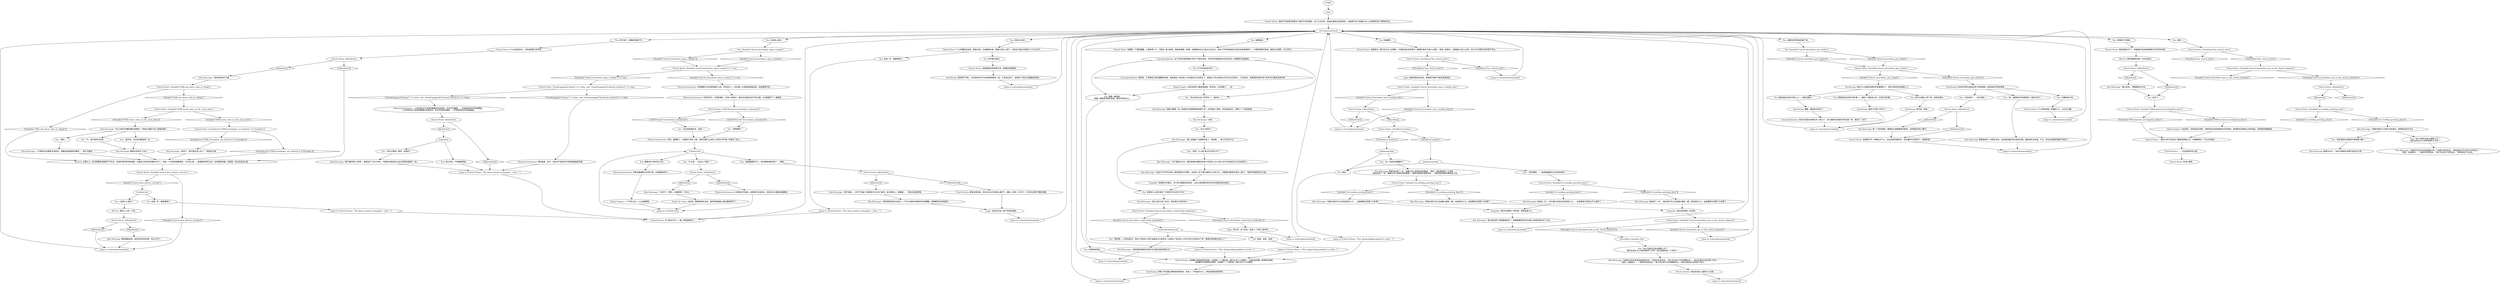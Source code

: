 # ICE / CHURCH DOOR
# Initiating the Get Into The Church TO-DO
# ==================================================
digraph G {
	  0 [label="START"];
	  1 [label="input"];
	  2 [label="Kim Kitsuragi: 警督往后退了一步，望着头顶上若隐若现的教堂。“是的，锐影里面有个工具箱……”\n他往后退了一步，望着头顶上若隐若现的教堂。“看来你是真的很想进去……我的锐影里面的确有些工具。”"];
	  3 [label="Church Doors: IsKimHere()"];
	  4 [label="IsKimHere()", shape=diamond];
	  5 [label="!(IsKimHere())", shape=diamond];
	  6 [label="Church Doors: 两倍于你身高的厚重木门紧闭于你的面前。这个长方形的、被海水侵蚀过的装饰物，与被漫不经心地镶在木头上的挂锁形成了鲜明的对比。"];
	  7 [label="Kim Kitsuragi: “我们再去那个帐篷看看如何？”他朝着教堂旁边的冰面上的破旧帆布点了点头。"];
	  8 [label="You: 把贴纸贴在你的手册*里*——最后一项条目之后，正是它的位置。"];
	  9 [label="Kim Kitsuragi: “没有。”"];
	  10 [label="Interfacing: 感觉很不寻常。300吨的松木严丝合缝地拼接在一起。它也很古老了，是很多个世纪以前雕刻而成的。"];
	  11 [label="Conceptualization: 现在你也是未来部队的一部分了。你以前那本无聊的手册也是一样。霓虹灯，宝贝！"];
	  12 [label="Church Doors: Variable[\"TASK.doomed_investigation_done\"]"];
	  13 [label="Variable[\"TASK.doomed_investigation_done\"]", shape=diamond];
	  14 [label="!(Variable[\"TASK.doomed_investigation_done\"])", shape=diamond];
	  15 [label="Kim Kitsuragi: “我们走吧。”警督朝你点点头。"];
	  16 [label="Physical Instrument: 折断的撬棍裂口非常光滑。尖端直接没有了……"];
	  17 [label="You: 检查螺钉。"];
	  18 [label="Kim Kitsuragi: “你能听见风中传来的低音脉冲吗？”他把手举至耳边。“青少年过失行为的明确符号——就在这里往东去的某个地方。”\n“是的。低音脉冲……”他把手举至耳边。“青少年过失行为的明确符号——就在这里往东去的某个地方。”"];
	  19 [label="Empathy: 他很是为你难过。对于身为警督的他来说，让别人叙述警官考试中的术语相当有失身份。"];
	  20 [label="Jump to: [Church Doors: \"This cheap-looking padlock is sturd...\"]"];
	  21 [label="failpryhub"];
	  22 [label="Shivers: 我的心上有一个洞。"];
	  23 [label="Church Doors: Variable[\"church.churchdoor_open_crowbar\"] == true"];
	  24 [label="Variable[\"church.churchdoor_open_crowbar\"] == true", shape=diamond];
	  25 [label="!(Variable[\"church.churchdoor_open_crowbar\"] == true)", shape=diamond];
	  26 [label="Kim Kitsuragi: “再说了，我们真应该上岛了。”他望向大海。"];
	  27 [label="Church Doors: ……在这座城市的心脏。"];
	  28 [label="Kim Kitsuragi: 警督点点头。“这似乎跟我们的案子毫无无关系。”"];
	  29 [label="Inland Empire: 与此同时，你竖起耳朵倾听，那是来自在劫难逃商业区的回响。那漆黑的走廊和尘封的机械。这种感觉转瞬即逝。"];
	  30 [label="Church Doors: 你看到一个黄色圆圈，上面有两个X，下面有一条大曲线，看起来像是一张嘴。你很确定自己之前从未见过它，但这个符号所描绘的东西已经足够清晰了:一个面带微笑的死者。曲线让它微笑，X让它死亡。"];
	  31 [label="Kim Kitsuragi: “我不知道……你*不*知道？或者我们可以找个新的。我只能带上一根撬棍……”他抬头望向钟塔。"];
	  32 [label="You: 试着完好得将贴纸揭下来。"];
	  33 [label="You: Variable[\"church.churchdoor_got_sticker\"]"];
	  34 [label="Variable[\"church.churchdoor_got_sticker\"]", shape=diamond];
	  35 [label="!(Variable[\"church.churchdoor_got_sticker\"])", shape=diamond];
	  36 [label="Jump to: [churchdoormainhub]"];
	  37 [label="You: 承认失败，不再碰那把锁。"];
	  38 [label="Church Doors: IsKimHere()"];
	  39 [label="IsKimHere()", shape=diamond];
	  40 [label="!(IsKimHere())", shape=diamond];
	  41 [label="Church Doors: 挂锁像门环一样撞在木门上，发出响亮的撞击声。你冻僵的手也弄疼了，真是恭喜！"];
	  42 [label="Church Doors: 教堂没有回应。现在木头似乎没那么腐朽了，螺丝（还有一只钉子）几乎还在坚持不懈地闪耀。"];
	  43 [label="Church Doors: 你进入教堂。"];
	  44 [label="You: 用力摇门，看看是否能打开。"];
	  45 [label="Church Doors: 锁轻易就打开了，你能够听见如同镣铐被打开时的咔哒声。"];
	  46 [label="Kim Kitsuragi: “但我们或许可以先找找别的入口……这座建筑已经遭了太多罪了。”"];
	  47 [label="You: “什么鬼！？这怎么*可能*？”"];
	  48 [label="Kim Kitsuragi: 他后退了一步。“我们或许可以先绕着大楼走一圈，找找别的入口。这座建筑已经遭了太多罪了。”"];
	  49 [label="Interfacing: 瞧瞧！看起来太现代了。"];
	  50 [label="Untitled hub"];
	  51 [label="Shivers: 云霄之上，狂风把教堂包裹得严严实实。海湾传来的寒冷和潮湿，沿着巨大的龙骨状屋顶分开了。宛如一个风洞洗刷着两侧，340年以来，一直都是同样的方式。狂风都保持着一定距离，你也应该这么做。"];
	  52 [label="You: 用钥匙打开挂锁。"];
	  53 [label="Kim Kitsuragi: “你能听见东风中的低音脉冲吗？”他把手举至耳边。“明显是青少年过失行为的征兆。”\n“是的，低音脉冲……”他把手举至耳边。“青少年过失行为的征兆。”他转身向门口走去。"];
	  54 [label="You: “你认为如何？”"];
	  55 [label="Jump to: [churchdoormainhub]"];
	  56 [label="Jump to: [Church Doors: \"This cheap-looking padlock is sturd...\"]"];
	  57 [label="You: “金，你身边有撬棍吗？”"];
	  58 [label="Church Doors: Variable[\"church.churchdoor_get_in_the_church_initiated\"]"];
	  59 [label="Variable[\"church.churchdoor_get_in_the_church_initiated\"]", shape=diamond];
	  60 [label="!(Variable[\"church.churchdoor_get_in_the_church_initiated\"])", shape=diamond];
	  61 [label="Kim Kitsuragi: 警督看着挂锁，他没听到你的问题，你太小声了。"];
	  62 [label="Church Doors: 挂锁穿过一根钉在木头上的螺钉，仔细检查后发现其中一根螺钉根本不是什么螺钉，而是一根铁钉。这是最近才挂上去的，至少可以判断手法非常不专业。"];
	  63 [label="Conceptualization: 这个标志有某种极具*现代*气息的东西。它的现代程度使你之前见过的一切都相形见绌起来。"];
	  64 [label="Kim Kitsuragi: “这些行为不同于成年人那样被称为*犯罪*，未成年人犯下罪行被称为‘过失行为’。这都是你警官考试的一部分。”他把手帕放回外衣口袋。"];
	  65 [label="Kim Kitsuragi: “对于瑞瓦肖SAR，国际道德伦理委员会将少年犯定义为10到16岁之间有违法行为的未成年人……”"];
	  66 [label="Church Doors: Variable[\"church.door_shivers_success\"]"];
	  67 [label="Variable[\"church.door_shivers_success\"]", shape=diamond];
	  68 [label="!(Variable[\"church.door_shivers_success\"])", shape=diamond];
	  69 [label="You: “金，能把那块手帕借我吗？我的手湿了。”"];
	  70 [label="Jump to: [churchdoormainhub]"];
	  71 [label="You: “你以前见过这个符号吗？”（指向它。）"];
	  72 [label="Kim Kitsuragi: 他摘下眼镜，用一块蓝色手帕把眼镜彻底擦干净，才检查起了贴纸。然后他抬起头，停顿了一下后回答道……"];
	  73 [label="You: “我同意——它相当现代。但这个快活的人是不知道自己已经死去？还是这个死去的人不在乎自己已经死去了呢？里面的讽刺源头是什么？”"];
	  74 [label="Logic: 如果你想进去的话，直接把它撬开可能会更容易些。"];
	  75 [label="Conceptualization: 是愉悦、化学黄色与死后僵硬的反差。就好像这个快活的人不知道自己已经死去了，或者这个死去的家伙不在乎自己的死亡。无论如何，你能感到这其中有*未来*的力量在发挥作用。"];
	  76 [label="Kim Kitsuragi: “如果你真的认为我们应该进去，就得想出其它办法……”"];
	  77 [label="Jump to: [churchdoormainhub]"];
	  78 [label="Interfacing: 弄断订书钉要比弄断锁容易得多。还有——不知道为什么，那张贴纸挺有意思的……"];
	  79 [label="Kim Kitsuragi: “我觉得用这种方法进入一个年久失修的宗教场所非常糟糕。我猜教堂也会同意的。”"];
	  80 [label="You: “不，我只是有点好奇。”"];
	  81 [label="Church Doors: IsKimHere()"];
	  82 [label="IsKimHere()", shape=diamond];
	  83 [label="!(IsKimHere())", shape=diamond];
	  84 [label="Jump to: [churchdoormainhub]"];
	  85 [label="Church Doors: IsTaskActive(\"TASK.investigate_sea_fortress\")--[[ Variable[ ]]"];
	  86 [label="IsTaskActive(\"TASK.investigate_sea_fortress\")--[[ Variable[ ]]", shape=diamond];
	  87 [label="!(IsTaskActive(\"TASK.investigate_sea_fortress\")--[[ Variable[ ]])", shape=diamond];
	  88 [label="You: “欢迎来到瑞瓦肖，挂锁！”"];
	  89 [label="You: “其实我现在对教堂不是很感兴趣了。”"];
	  90 [label="Church Doors: CheckEquipped(\"prybar\") == false  and  CheckEquipped(\"kvalsund_multitool\") == false"];
	  91 [label="CheckEquipped(\"prybar\") == false  and  CheckEquipped(\"kvalsund_multitool\") == false", shape=diamond];
	  92 [label="!(CheckEquipped(\"prybar\") == false  and  CheckEquipped(\"kvalsund_multitool\") == false)", shape=diamond];
	  93 [label="Kim Kitsuragi: “我从没见过这个标志。而且我也不是年轻人。”"];
	  94 [label="You: “你认为我们应该从哪里入手？”\n“我们应该从冰上传来的鼓声入手吗？我之前就听到一个声音了。”"];
	  95 [label="You: 把它从拇指上甩下来，扔到风里去。"];
	  96 [label="Kim Kitsuragi: “你认为我们的嫌犯藏在里面吗？”他抬头望着头顶上昏暗的窗户。"];
	  97 [label="Interfacing: 看来今天是个好日子！"];
	  98 [label="Church Doors: CheckItem(\"key_church_door\")"];
	  99 [label="CheckItem(\"key_church_door\")", shape=diamond];
	  100 [label="!(CheckItem(\"key_church_door\"))", shape=diamond];
	  101 [label="Visual Calculus: 那边的海冰上面有什么东西。"];
	  102 [label="Church Doors: IsKimHere()"];
	  103 [label="IsKimHere()", shape=diamond];
	  104 [label="!(IsKimHere())", shape=diamond];
	  105 [label="Church Doors: Variable[\"TASK.locate_ruby_on_the_coast_done\"]"];
	  106 [label="Variable[\"TASK.locate_ruby_on_the_coast_done\"]", shape=diamond];
	  107 [label="!(Variable[\"TASK.locate_ruby_on_the_coast_done\"])", shape=diamond];
	  108 [label="Jump to: [churchdoormainhub]"];
	  109 [label="Jump to: [churchdoormainhub]"];
	  110 [label="Kim Kitsuragi: 警督递给你一块蓝色手帕。当他拿回皱巴巴手帕的时候，看起来有点失望。不过，现在应该更容易揭下贴纸了。"];
	  111 [label="Kim Kitsuragi: “我不像你那么*彪悍*，甚至起不了多少作用。”他甚至没有尝试让自己显得有说服力一些。"];
	  112 [label="Church Doors: IsKimHere()"];
	  113 [label="IsKimHere()", shape=diamond];
	  114 [label="!(IsKimHere())", shape=diamond];
	  115 [label="Kim Kitsuragi: “看上去像是个在微笑的死人，意味着……青少年过失行为。”"];
	  116 [label="You: [离开。]"];
	  117 [label="You: 后退一步，看着那扇门。"];
	  118 [label="You: 它为何会如此现代？"];
	  119 [label="Church Doors: CheckItem(\"prybar\")"];
	  120 [label="CheckItem(\"prybar\")", shape=diamond];
	  121 [label="!(CheckItem(\"prybar\"))", shape=diamond];
	  122 [label="Inland Empire: 这些未来的力量选择描绘一种东西，让你想起了……你。"];
	  123 [label="You: 退后。"];
	  124 [label="Church Doors: Variable[\"ice.tentflap_greeting_done\"]"];
	  125 [label="Variable[\"ice.tentflap_greeting_done\"]", shape=diamond];
	  126 [label="!(Variable[\"ice.tentflap_greeting_done\"])", shape=diamond];
	  127 [label="Jump to: [churchdoormainhub]"];
	  128 [label="Kim Kitsuragi: 他退后一步。“也许我们应该先找找别的入口……这座教堂已经受过不少虐待了。”"];
	  129 [label="You: “呃啊啊啊！”"];
	  130 [label="You: 这里有什么地方暗示了它是青少年过失行为吗？"];
	  131 [label="You: “好吧，什么是*青少年过失行为*？”"];
	  132 [label="Church Doors: Variable[\"church.churchdoor_got_sticker\"]"];
	  133 [label="Variable[\"church.churchdoor_got_sticker\"]", shape=diamond];
	  134 [label="!(Variable[\"church.churchdoor_got_sticker\"])", shape=diamond];
	  135 [label="Kim Kitsuragi: “人们确实会去教堂寻求庇护，但像这样被遗弃的教堂……我不太确定。”"];
	  136 [label="You: （转向警督。）“这就是撬棍先生出场的时候了。”"];
	  137 [label="You: 挂锁，挂锁，挂锁！"];
	  138 [label="You: “你可以帮我一把的，知道吗？”"];
	  139 [label="Untitled hub"];
	  140 [label="Esprit de Corps: 比如说，看看我有多淡定，虽然你把我最心爱的撬棍弄坏了。"];
	  141 [label="Church Doors: 门上的雕刻呈块状，棱角分明，正如教堂本身。两根大梁扎入地下，在到达门槛之前便没入了木头之中。"];
	  142 [label="Jump to: [churchdoormainhub]"];
	  143 [label="Physical Instrument: 你把撬棍卡在挂锁和螺钉之间，然后发力——你的肱二头肌因此膨胀起来，金属嘎吱作响……"];
	  144 [label="Church Doors: IsKimHere()"];
	  145 [label="IsKimHere()", shape=diamond];
	  146 [label="!(IsKimHere())", shape=diamond];
	  147 [label="You: 仔细检查挂锁。"];
	  148 [label="You: 后退一步，看着那扇门。"];
	  149 [label="You: “你认为我们应该从哪里入手？”\n“我们应该从冰上传来的鼓声入手吗？”"];
	  150 [label="Physical Instrument: 想的挺美，孩子，但这并不是你赤手空拳就能做到的事。"];
	  151 [label="You: 用手拂过梁柱。"];
	  152 [label="Church Doors: 其表面被风吹得很光滑，但摸起来很潮湿。"];
	  153 [label="You: “是的。”"];
	  154 [label="You: “去他的吧！”（击打挂锁。）"];
	  155 [label="Church Doors: 门上的锁当啷一声撞到门上，冰冷又沉重。"];
	  156 [label="modernityunderstood"];
	  157 [label="You: “或许吧，无论如何都值得一试。”"];
	  158 [label="Kim Kitsuragi: 警督无声地点了点头。"];
	  159 [label="Physical Instrument: 可怜的朽木、生锈的螺钉（还有一枚铁钉）根本无法抵挡*杠杆*的力量，从内部撕开了一道裂痕……"];
	  160 [label="Physical Instrument: 一分多钟的对于挂锁的蹂躏并没有成功，你手中的撬棍……并没有给你任何机械增益。\n一分多钟的对于挂锁的蹂躏并没有成功，你手中的库瓦桑德……并没有给你任何机械增益。"];
	  161 [label="Physical Instrument: 突然，撬棍断了，金属碎片四处飞溅。挂锁与螺钉之间的上半部分*呯*得一声掉在了地上。"];
	  162 [label="You: 看着你手中损坏的工具。"];
	  163 [label="Inland Empire: 一个不祥之兆。小心这座教堂。"];
	  164 [label="Jump to: [Church Doors: \"This cheap-looking padlock is sturd...\"]"];
	  165 [label="Interfacing: 没有什么比揭开贴纸的声音更美妙了，现在它黏在你的拇指上了。"];
	  166 [label="You: 把贴纸贴在你的手册*上*——就在封面上！"];
	  167 [label="churchdoor_initiation_hub"];
	  168 [label="churchdoormainhub"];
	  169 [label="Church Doors: CheckItem(\"key_church_door\")"];
	  170 [label="CheckItem(\"key_church_door\")", shape=diamond];
	  171 [label="!(CheckItem(\"key_church_door\"))", shape=diamond];
	  172 [label="Jump to: [Church Doors: \"The doors remain unchanged -- close...\"]"];
	  173 [label="Logic: 这肯定只是一起不寻常的事故。"];
	  174 [label="Jump to: [churchdoormainhub]"];
	  175 [label="You: 再看一眼挂锁。\n再看一眼那把无聊的挂锁，看在荒谬的份上。"];
	  176 [label="Interfacing: 你的双手因为海边的空气变得潮湿，那张贴纸不断地滑落……"];
	  177 [label="You: 优雅地放下锁。"];
	  178 [label="Kim Kitsuragi: 那一下肯定很疼。警督抬头望着教堂的屋顶，没有理会你的小脾气。"];
	  179 [label="Logic: 所以说，这个标志一定是一个年轻人制作的。"];
	  180 [label="Jump to: [Untitled hub]"];
	  181 [label="Kim Kitsuragi: “工具坏了，警官。试着控制一下自己。”"];
	  182 [label="You: 检查木头做工。"];
	  183 [label="You: “这是什么感觉？”"];
	  184 [label="Church Doors: 这把廉价的挂锁异常坚固，它禁锢了一个搭扣和一根钉在木门上的螺钉，上面还装饰着一张黄色的贴纸。\n这把廉价的挂锁异常坚固，它禁锢了一个搭扣和一根钉在木门上的螺钉。"];
	  185 [label="Church Doors: 什么也没有发生，只有挂锁撞门的声音。"];
	  186 [label="Church Doors: IsTHCPresent(\"revacholian_nationhood\")"];
	  187 [label="IsTHCPresent(\"revacholian_nationhood\")", shape=diamond];
	  188 [label="!(IsTHCPresent(\"revacholian_nationhood\"))", shape=diamond];
	  189 [label="Church Doors: Variable[\"church.churchdoor_have_crowbar_idea\"]"];
	  190 [label="Variable[\"church.churchdoor_have_crowbar_idea\"]", shape=diamond];
	  191 [label="!(Variable[\"church.churchdoor_have_crowbar_idea\"])", shape=diamond];
	  192 [label="Kim Kitsuragi: “但我们或许可以先绕着大楼走一圈，找找别的入口。这座建筑已经遭了太多罪了。”"];
	  193 [label="Church Doors: Variable[\"TASK.ask_about_ruby_in_village\"]"];
	  194 [label="Variable[\"TASK.ask_about_ruby_in_village\"]", shape=diamond];
	  195 [label="!(Variable[\"TASK.ask_about_ruby_in_village\"])", shape=diamond];
	  196 [label="Physical Instrument: 你的肌肉不知道。这种事不应该发生。你肯定木头看起来很脆弱。"];
	  197 [label="Kim Kitsuragi: “我觉得这样行不通……”"];
	  198 [label="Church Doors: IsKimHere()"];
	  199 [label="IsKimHere()", shape=diamond];
	  200 [label="!(IsKimHere())", shape=diamond];
	  201 [label="Church Doors: Variable[\"ice.tentflap_greeting_done\"]"];
	  202 [label="Variable[\"ice.tentflap_greeting_done\"]", shape=diamond];
	  203 [label="!(Variable[\"ice.tentflap_greeting_done\"])", shape=diamond];
	  204 [label="Jump to: [churchdoormainhub]"];
	  205 [label="Church Doors: IsKimHere()"];
	  206 [label="IsKimHere()", shape=diamond];
	  207 [label="!(IsKimHere())", shape=diamond];
	  208 [label="Church Doors: Variable[\"church.churchdoor_understood_modernity\"]"];
	  209 [label="Variable[\"church.churchdoor_understood_modernity\"]", shape=diamond];
	  210 [label="!(Variable[\"church.churchdoor_understood_modernity\"])", shape=diamond];
	  211 [label="Jump to: [Church Doors: \"The doors remain unchanged -- close...\"]"];
	  212 [label="Church Doors: Variable[\"church.churchdoor_get_in_the_church_initiated\"]"];
	  213 [label="Variable[\"church.churchdoor_get_in_the_church_initiated\"]", shape=diamond];
	  214 [label="!(Variable[\"church.churchdoor_get_in_the_church_initiated\"])", shape=diamond];
	  215 [label="Jump to: [churchdoormainhub]"];
	  216 [label="You: 拉开门……"];
	  217 [label="Church Doors: Variable[\"ice.tentflap_greeting_done\"]"];
	  218 [label="Variable[\"ice.tentflap_greeting_done\"]", shape=diamond];
	  219 [label="!(Variable[\"ice.tentflap_greeting_done\"])", shape=diamond];
	  220 [label="You: 查看贴纸。"];
	  221 [label="yeskimyesprybar"];
	  222 [label="Church Doors: 一股巨大的气流冲进了教堂的黑暗之中，仿佛要填补一个巨大的真空……"];
	  223 [label="Shivers: 感觉就像电流和一点点的虚无。"];
	  224 [label="Empathy: 他的声音里有一种东西。很难说是什么。"];
	  225 [label="Kim Kitsuragi: “这种程度的概念性思考不在我的技能范畴之内。”"];
	  226 [label="Empathy: 他的声音里有一丝内疚。"];
	  227 [label="You: 对挂锁上施力。"];
	  228 [label="You: Variable[\"church.churchdoor_open_crowbar\"]"];
	  229 [label="Variable[\"church.churchdoor_open_crowbar\"]", shape=diamond];
	  230 [label="!(Variable[\"church.churchdoor_open_crowbar\"])", shape=diamond];
	  231 [label="Jump to: [churchdoormainhub]"];
	  232 [label="Interfacing: 再见啦，贴纸！"];
	  233 [label="yeskimnoprybar"];
	  234 [label="Jump to: [churchdoormainhub]"];
	  235 [label="Church Doors: 大门纹丝不动——被一把挂锁锁住了。"];
	  236 [label="Church Doors: IsKimHere()"];
	  237 [label="IsKimHere()", shape=diamond];
	  238 [label="!(IsKimHere())", shape=diamond];
	  239 [label="Jump to: [Church Doors: \"The doors remain unchanged -- close...\"]"];
	  240 [label="You: “我把撬棍弄坏了。该去哪里招新的呢？”（继续。）"];
	  0 -> 1
	  1 -> 6
	  2 -> 201
	  3 -> 4
	  3 -> 5
	  4 -> 21
	  5 -> 211
	  6 -> 168
	  7 -> 127
	  8 -> 97
	  9 -> 54
	  10 -> 204
	  11 -> 109
	  12 -> 13
	  12 -> 14
	  13 -> 29
	  14 -> 222
	  15 -> 216
	  16 -> 163
	  17 -> 62
	  18 -> 101
	  19 -> 130
	  20 -> 184
	  21 -> 138
	  21 -> 37
	  22 -> 102
	  23 -> 24
	  23 -> 25
	  24 -> 143
	  25 -> 90
	  26 -> 51
	  27 -> 43
	  29 -> 222
	  30 -> 63
	  31 -> 79
	  32 -> 33
	  33 -> 34
	  33 -> 35
	  34 -> 132
	  35 -> 132
	  36 -> 168
	  37 -> 211
	  38 -> 40
	  38 -> 39
	  39 -> 178
	  40 -> 41
	  41 -> 231
	  42 -> 173
	  44 -> 185
	  45 -> 223
	  46 -> 224
	  47 -> 112
	  48 -> 226
	  49 -> 11
	  50 -> 148
	  50 -> 183
	  51 -> 66
	  52 -> 45
	  54 -> 115
	  55 -> 168
	  56 -> 184
	  57 -> 2
	  58 -> 59
	  58 -> 60
	  59 -> 77
	  60 -> 167
	  61 -> 36
	  62 -> 169
	  63 -> 175
	  63 -> 118
	  63 -> 71
	  64 -> 19
	  65 -> 64
	  66 -> 67
	  66 -> 68
	  67 -> 50
	  68 -> 36
	  69 -> 110
	  70 -> 168
	  71 -> 72
	  72 -> 9
	  73 -> 225
	  74 -> 189
	  75 -> 122
	  76 -> 89
	  76 -> 149
	  77 -> 168
	  78 -> 174
	  79 -> 173
	  80 -> 158
	  81 -> 82
	  81 -> 83
	  82 -> 197
	  83 -> 51
	  84 -> 168
	  85 -> 86
	  85 -> 87
	  86 -> 26
	  87 -> 51
	  88 -> 161
	  89 -> 28
	  90 -> 91
	  90 -> 92
	  91 -> 150
	  92 -> 160
	  93 -> 208
	  94 -> 18
	  95 -> 232
	  96 -> 80
	  96 -> 153
	  96 -> 157
	  97 -> 109
	  98 -> 99
	  98 -> 100
	  100 -> 212
	  101 -> 215
	  102 -> 104
	  102 -> 103
	  103 -> 61
	  104 -> 36
	  105 -> 106
	  105 -> 107
	  106 -> 85
	  107 -> 96
	  108 -> 168
	  109 -> 168
	  110 -> 231
	  111 -> 211
	  112 -> 113
	  112 -> 114
	  113 -> 181
	  114 -> 196
	  115 -> 130
	  115 -> 131
	  116 -> 98
	  117 -> 239
	  118 -> 75
	  119 -> 120
	  119 -> 121
	  120 -> 221
	  121 -> 233
	  122 -> 175
	  122 -> 71
	  123 -> 56
	  124 -> 125
	  124 -> 126
	  125 -> 128
	  126 -> 48
	  127 -> 168
	  128 -> 224
	  129 -> 161
	  130 -> 93
	  131 -> 65
	  132 -> 133
	  132 -> 134
	  133 -> 165
	  134 -> 176
	  135 -> 51
	  136 -> 124
	  137 -> 20
	  138 -> 111
	  139 -> 240
	  139 -> 162
	  139 -> 47
	  140 -> 180
	  141 -> 117
	  141 -> 151
	  142 -> 168
	  143 -> 159
	  144 -> 145
	  144 -> 146
	  145 -> 217
	  147 -> 184
	  148 -> 172
	  149 -> 53
	  150 -> 211
	  151 -> 152
	  152 -> 10
	  153 -> 135
	  154 -> 38
	  155 -> 108
	  156 -> 73
	  156 -> 137
	  157 -> 158
	  158 -> 51
	  159 -> 186
	  160 -> 3
	  161 -> 139
	  162 -> 16
	  163 -> 180
	  164 -> 184
	  165 -> 8
	  165 -> 166
	  165 -> 95
	  166 -> 49
	  167 -> 94
	  168 -> 32
	  168 -> 227
	  168 -> 44
	  168 -> 17
	  168 -> 147
	  168 -> 52
	  168 -> 116
	  168 -> 182
	  168 -> 220
	  169 -> 170
	  169 -> 171
	  170 -> 84
	  171 -> 74
	  172 -> 235
	  173 -> 234
	  174 -> 168
	  175 -> 164
	  176 -> 177
	  176 -> 154
	  176 -> 69
	  177 -> 155
	  178 -> 41
	  179 -> 70
	  180 -> 139
	  181 -> 140
	  182 -> 141
	  183 -> 22
	  184 -> 78
	  185 -> 81
	  186 -> 187
	  186 -> 188
	  187 -> 88
	  188 -> 129
	  189 -> 190
	  189 -> 191
	  190 -> 205
	  191 -> 142
	  192 -> 226
	  193 -> 194
	  193 -> 195
	  194 -> 105
	  195 -> 51
	  196 -> 180
	  197 -> 193
	  198 -> 200
	  198 -> 199
	  199 -> 15
	  200 -> 216
	  201 -> 202
	  201 -> 203
	  202 -> 46
	  203 -> 192
	  204 -> 168
	  205 -> 206
	  205 -> 207
	  206 -> 119
	  207 -> 142
	  208 -> 209
	  208 -> 210
	  209 -> 156
	  210 -> 179
	  211 -> 235
	  212 -> 213
	  212 -> 214
	  214 -> 144
	  215 -> 168
	  216 -> 12
	  217 -> 218
	  217 -> 219
	  219 -> 76
	  220 -> 30
	  221 -> 136
	  221 -> 123
	  222 -> 27
	  223 -> 198
	  224 -> 7
	  225 -> 55
	  226 -> 58
	  227 -> 228
	  228 -> 229
	  228 -> 230
	  229 -> 23
	  230 -> 23
	  231 -> 168
	  232 -> 109
	  233 -> 57
	  233 -> 123
	  234 -> 168
	  235 -> 168
	  236 -> 237
	  236 -> 238
	  237 -> 31
	  238 -> 42
	  239 -> 235
	  240 -> 236
}

